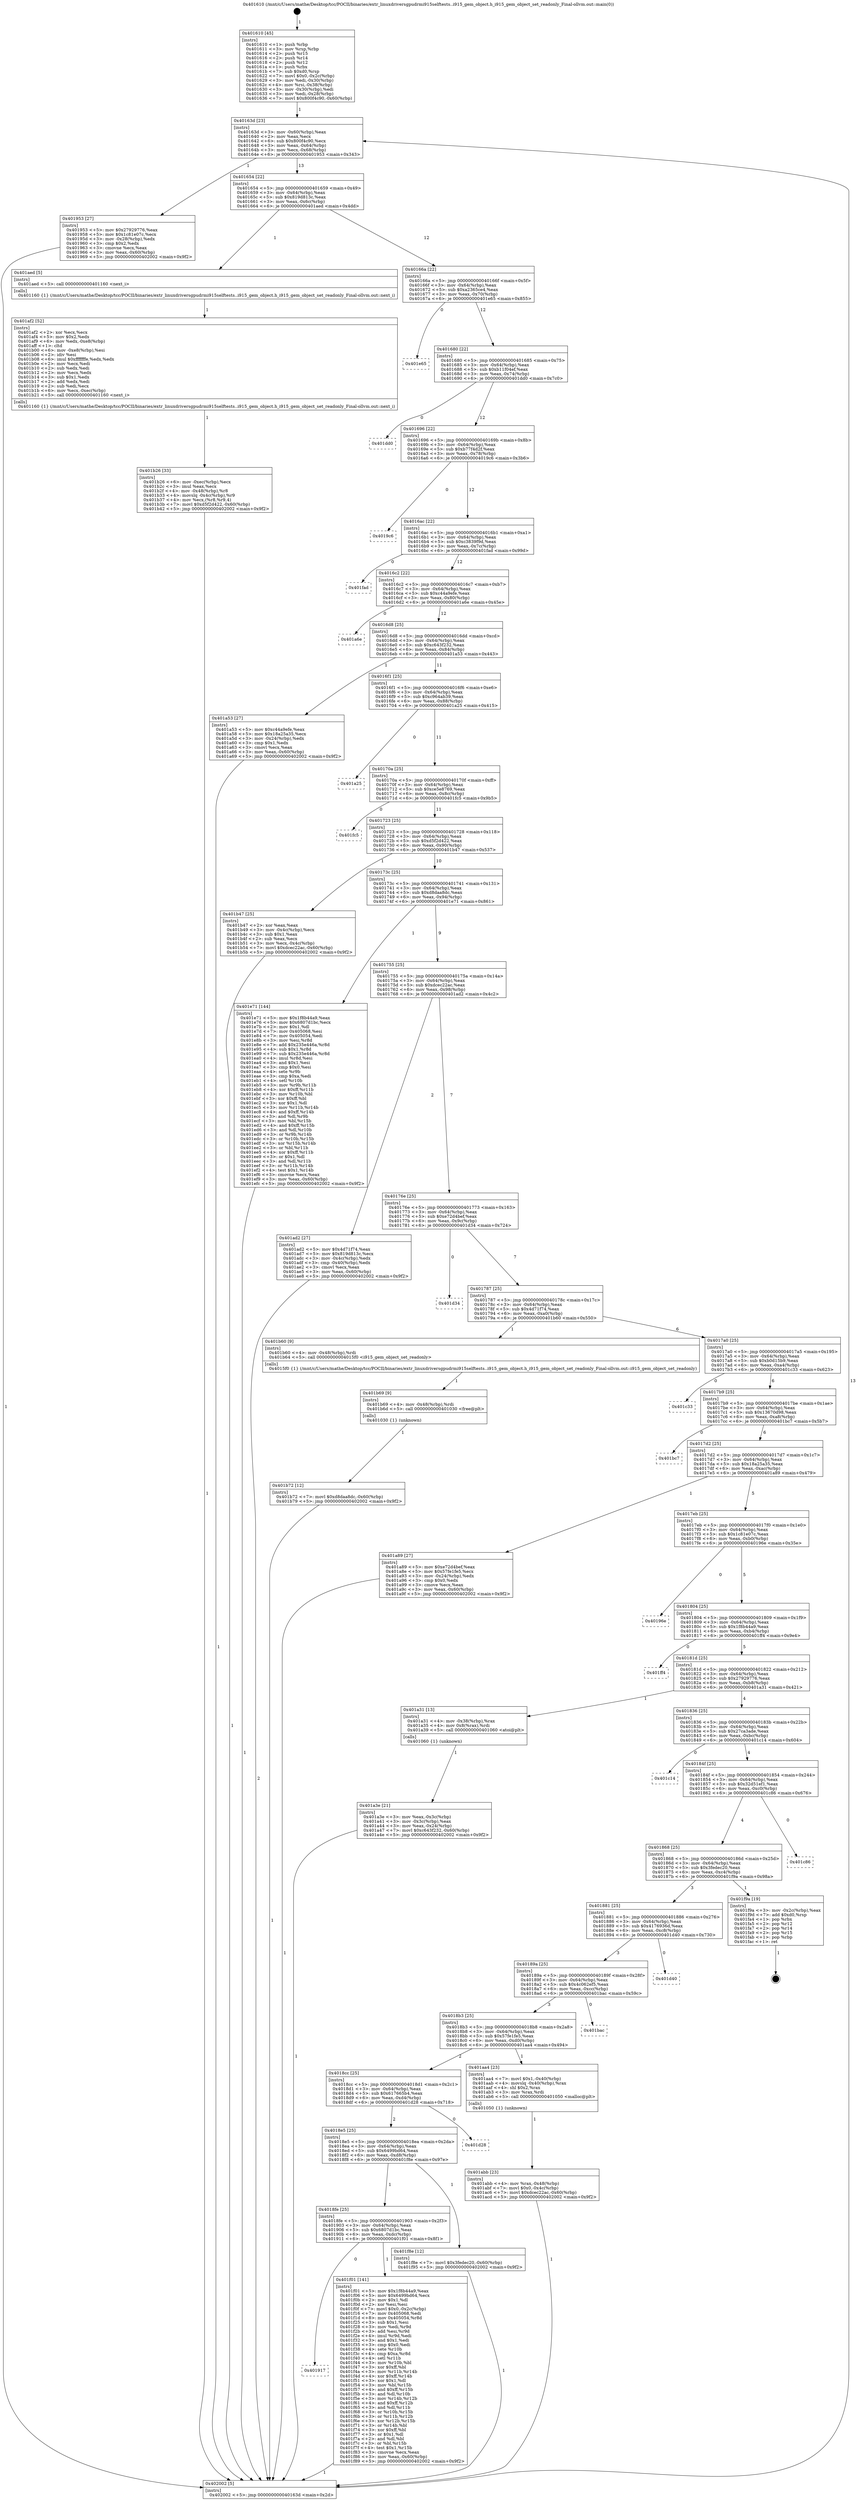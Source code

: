 digraph "0x401610" {
  label = "0x401610 (/mnt/c/Users/mathe/Desktop/tcc/POCII/binaries/extr_linuxdriversgpudrmi915selftests..i915_gem_object.h_i915_gem_object_set_readonly_Final-ollvm.out::main(0))"
  labelloc = "t"
  node[shape=record]

  Entry [label="",width=0.3,height=0.3,shape=circle,fillcolor=black,style=filled]
  "0x40163d" [label="{
     0x40163d [23]\l
     | [instrs]\l
     &nbsp;&nbsp;0x40163d \<+3\>: mov -0x60(%rbp),%eax\l
     &nbsp;&nbsp;0x401640 \<+2\>: mov %eax,%ecx\l
     &nbsp;&nbsp;0x401642 \<+6\>: sub $0x800f4c90,%ecx\l
     &nbsp;&nbsp;0x401648 \<+3\>: mov %eax,-0x64(%rbp)\l
     &nbsp;&nbsp;0x40164b \<+3\>: mov %ecx,-0x68(%rbp)\l
     &nbsp;&nbsp;0x40164e \<+6\>: je 0000000000401953 \<main+0x343\>\l
  }"]
  "0x401953" [label="{
     0x401953 [27]\l
     | [instrs]\l
     &nbsp;&nbsp;0x401953 \<+5\>: mov $0x27929776,%eax\l
     &nbsp;&nbsp;0x401958 \<+5\>: mov $0x1c81e07c,%ecx\l
     &nbsp;&nbsp;0x40195d \<+3\>: mov -0x28(%rbp),%edx\l
     &nbsp;&nbsp;0x401960 \<+3\>: cmp $0x2,%edx\l
     &nbsp;&nbsp;0x401963 \<+3\>: cmovne %ecx,%eax\l
     &nbsp;&nbsp;0x401966 \<+3\>: mov %eax,-0x60(%rbp)\l
     &nbsp;&nbsp;0x401969 \<+5\>: jmp 0000000000402002 \<main+0x9f2\>\l
  }"]
  "0x401654" [label="{
     0x401654 [22]\l
     | [instrs]\l
     &nbsp;&nbsp;0x401654 \<+5\>: jmp 0000000000401659 \<main+0x49\>\l
     &nbsp;&nbsp;0x401659 \<+3\>: mov -0x64(%rbp),%eax\l
     &nbsp;&nbsp;0x40165c \<+5\>: sub $0x819d813c,%eax\l
     &nbsp;&nbsp;0x401661 \<+3\>: mov %eax,-0x6c(%rbp)\l
     &nbsp;&nbsp;0x401664 \<+6\>: je 0000000000401aed \<main+0x4dd\>\l
  }"]
  "0x402002" [label="{
     0x402002 [5]\l
     | [instrs]\l
     &nbsp;&nbsp;0x402002 \<+5\>: jmp 000000000040163d \<main+0x2d\>\l
  }"]
  "0x401610" [label="{
     0x401610 [45]\l
     | [instrs]\l
     &nbsp;&nbsp;0x401610 \<+1\>: push %rbp\l
     &nbsp;&nbsp;0x401611 \<+3\>: mov %rsp,%rbp\l
     &nbsp;&nbsp;0x401614 \<+2\>: push %r15\l
     &nbsp;&nbsp;0x401616 \<+2\>: push %r14\l
     &nbsp;&nbsp;0x401618 \<+2\>: push %r12\l
     &nbsp;&nbsp;0x40161a \<+1\>: push %rbx\l
     &nbsp;&nbsp;0x40161b \<+7\>: sub $0xd0,%rsp\l
     &nbsp;&nbsp;0x401622 \<+7\>: movl $0x0,-0x2c(%rbp)\l
     &nbsp;&nbsp;0x401629 \<+3\>: mov %edi,-0x30(%rbp)\l
     &nbsp;&nbsp;0x40162c \<+4\>: mov %rsi,-0x38(%rbp)\l
     &nbsp;&nbsp;0x401630 \<+3\>: mov -0x30(%rbp),%edi\l
     &nbsp;&nbsp;0x401633 \<+3\>: mov %edi,-0x28(%rbp)\l
     &nbsp;&nbsp;0x401636 \<+7\>: movl $0x800f4c90,-0x60(%rbp)\l
  }"]
  Exit [label="",width=0.3,height=0.3,shape=circle,fillcolor=black,style=filled,peripheries=2]
  "0x401aed" [label="{
     0x401aed [5]\l
     | [instrs]\l
     &nbsp;&nbsp;0x401aed \<+5\>: call 0000000000401160 \<next_i\>\l
     | [calls]\l
     &nbsp;&nbsp;0x401160 \{1\} (/mnt/c/Users/mathe/Desktop/tcc/POCII/binaries/extr_linuxdriversgpudrmi915selftests..i915_gem_object.h_i915_gem_object_set_readonly_Final-ollvm.out::next_i)\l
  }"]
  "0x40166a" [label="{
     0x40166a [22]\l
     | [instrs]\l
     &nbsp;&nbsp;0x40166a \<+5\>: jmp 000000000040166f \<main+0x5f\>\l
     &nbsp;&nbsp;0x40166f \<+3\>: mov -0x64(%rbp),%eax\l
     &nbsp;&nbsp;0x401672 \<+5\>: sub $0xa2365ce4,%eax\l
     &nbsp;&nbsp;0x401677 \<+3\>: mov %eax,-0x70(%rbp)\l
     &nbsp;&nbsp;0x40167a \<+6\>: je 0000000000401e65 \<main+0x855\>\l
  }"]
  "0x401917" [label="{
     0x401917\l
  }", style=dashed]
  "0x401e65" [label="{
     0x401e65\l
  }", style=dashed]
  "0x401680" [label="{
     0x401680 [22]\l
     | [instrs]\l
     &nbsp;&nbsp;0x401680 \<+5\>: jmp 0000000000401685 \<main+0x75\>\l
     &nbsp;&nbsp;0x401685 \<+3\>: mov -0x64(%rbp),%eax\l
     &nbsp;&nbsp;0x401688 \<+5\>: sub $0xb11f04ef,%eax\l
     &nbsp;&nbsp;0x40168d \<+3\>: mov %eax,-0x74(%rbp)\l
     &nbsp;&nbsp;0x401690 \<+6\>: je 0000000000401dd0 \<main+0x7c0\>\l
  }"]
  "0x401f01" [label="{
     0x401f01 [141]\l
     | [instrs]\l
     &nbsp;&nbsp;0x401f01 \<+5\>: mov $0x1f8b44a9,%eax\l
     &nbsp;&nbsp;0x401f06 \<+5\>: mov $0x6499bd64,%ecx\l
     &nbsp;&nbsp;0x401f0b \<+2\>: mov $0x1,%dl\l
     &nbsp;&nbsp;0x401f0d \<+2\>: xor %esi,%esi\l
     &nbsp;&nbsp;0x401f0f \<+7\>: movl $0x0,-0x2c(%rbp)\l
     &nbsp;&nbsp;0x401f16 \<+7\>: mov 0x405068,%edi\l
     &nbsp;&nbsp;0x401f1d \<+8\>: mov 0x405054,%r8d\l
     &nbsp;&nbsp;0x401f25 \<+3\>: sub $0x1,%esi\l
     &nbsp;&nbsp;0x401f28 \<+3\>: mov %edi,%r9d\l
     &nbsp;&nbsp;0x401f2b \<+3\>: add %esi,%r9d\l
     &nbsp;&nbsp;0x401f2e \<+4\>: imul %r9d,%edi\l
     &nbsp;&nbsp;0x401f32 \<+3\>: and $0x1,%edi\l
     &nbsp;&nbsp;0x401f35 \<+3\>: cmp $0x0,%edi\l
     &nbsp;&nbsp;0x401f38 \<+4\>: sete %r10b\l
     &nbsp;&nbsp;0x401f3c \<+4\>: cmp $0xa,%r8d\l
     &nbsp;&nbsp;0x401f40 \<+4\>: setl %r11b\l
     &nbsp;&nbsp;0x401f44 \<+3\>: mov %r10b,%bl\l
     &nbsp;&nbsp;0x401f47 \<+3\>: xor $0xff,%bl\l
     &nbsp;&nbsp;0x401f4a \<+3\>: mov %r11b,%r14b\l
     &nbsp;&nbsp;0x401f4d \<+4\>: xor $0xff,%r14b\l
     &nbsp;&nbsp;0x401f51 \<+3\>: xor $0x1,%dl\l
     &nbsp;&nbsp;0x401f54 \<+3\>: mov %bl,%r15b\l
     &nbsp;&nbsp;0x401f57 \<+4\>: and $0xff,%r15b\l
     &nbsp;&nbsp;0x401f5b \<+3\>: and %dl,%r10b\l
     &nbsp;&nbsp;0x401f5e \<+3\>: mov %r14b,%r12b\l
     &nbsp;&nbsp;0x401f61 \<+4\>: and $0xff,%r12b\l
     &nbsp;&nbsp;0x401f65 \<+3\>: and %dl,%r11b\l
     &nbsp;&nbsp;0x401f68 \<+3\>: or %r10b,%r15b\l
     &nbsp;&nbsp;0x401f6b \<+3\>: or %r11b,%r12b\l
     &nbsp;&nbsp;0x401f6e \<+3\>: xor %r12b,%r15b\l
     &nbsp;&nbsp;0x401f71 \<+3\>: or %r14b,%bl\l
     &nbsp;&nbsp;0x401f74 \<+3\>: xor $0xff,%bl\l
     &nbsp;&nbsp;0x401f77 \<+3\>: or $0x1,%dl\l
     &nbsp;&nbsp;0x401f7a \<+2\>: and %dl,%bl\l
     &nbsp;&nbsp;0x401f7c \<+3\>: or %bl,%r15b\l
     &nbsp;&nbsp;0x401f7f \<+4\>: test $0x1,%r15b\l
     &nbsp;&nbsp;0x401f83 \<+3\>: cmovne %ecx,%eax\l
     &nbsp;&nbsp;0x401f86 \<+3\>: mov %eax,-0x60(%rbp)\l
     &nbsp;&nbsp;0x401f89 \<+5\>: jmp 0000000000402002 \<main+0x9f2\>\l
  }"]
  "0x401dd0" [label="{
     0x401dd0\l
  }", style=dashed]
  "0x401696" [label="{
     0x401696 [22]\l
     | [instrs]\l
     &nbsp;&nbsp;0x401696 \<+5\>: jmp 000000000040169b \<main+0x8b\>\l
     &nbsp;&nbsp;0x40169b \<+3\>: mov -0x64(%rbp),%eax\l
     &nbsp;&nbsp;0x40169e \<+5\>: sub $0xb77f4d2f,%eax\l
     &nbsp;&nbsp;0x4016a3 \<+3\>: mov %eax,-0x78(%rbp)\l
     &nbsp;&nbsp;0x4016a6 \<+6\>: je 00000000004019c6 \<main+0x3b6\>\l
  }"]
  "0x4018fe" [label="{
     0x4018fe [25]\l
     | [instrs]\l
     &nbsp;&nbsp;0x4018fe \<+5\>: jmp 0000000000401903 \<main+0x2f3\>\l
     &nbsp;&nbsp;0x401903 \<+3\>: mov -0x64(%rbp),%eax\l
     &nbsp;&nbsp;0x401906 \<+5\>: sub $0x6807d1bc,%eax\l
     &nbsp;&nbsp;0x40190b \<+6\>: mov %eax,-0xdc(%rbp)\l
     &nbsp;&nbsp;0x401911 \<+6\>: je 0000000000401f01 \<main+0x8f1\>\l
  }"]
  "0x4019c6" [label="{
     0x4019c6\l
  }", style=dashed]
  "0x4016ac" [label="{
     0x4016ac [22]\l
     | [instrs]\l
     &nbsp;&nbsp;0x4016ac \<+5\>: jmp 00000000004016b1 \<main+0xa1\>\l
     &nbsp;&nbsp;0x4016b1 \<+3\>: mov -0x64(%rbp),%eax\l
     &nbsp;&nbsp;0x4016b4 \<+5\>: sub $0xc3839f9d,%eax\l
     &nbsp;&nbsp;0x4016b9 \<+3\>: mov %eax,-0x7c(%rbp)\l
     &nbsp;&nbsp;0x4016bc \<+6\>: je 0000000000401fad \<main+0x99d\>\l
  }"]
  "0x401f8e" [label="{
     0x401f8e [12]\l
     | [instrs]\l
     &nbsp;&nbsp;0x401f8e \<+7\>: movl $0x3fedec20,-0x60(%rbp)\l
     &nbsp;&nbsp;0x401f95 \<+5\>: jmp 0000000000402002 \<main+0x9f2\>\l
  }"]
  "0x401fad" [label="{
     0x401fad\l
  }", style=dashed]
  "0x4016c2" [label="{
     0x4016c2 [22]\l
     | [instrs]\l
     &nbsp;&nbsp;0x4016c2 \<+5\>: jmp 00000000004016c7 \<main+0xb7\>\l
     &nbsp;&nbsp;0x4016c7 \<+3\>: mov -0x64(%rbp),%eax\l
     &nbsp;&nbsp;0x4016ca \<+5\>: sub $0xc44a9efe,%eax\l
     &nbsp;&nbsp;0x4016cf \<+3\>: mov %eax,-0x80(%rbp)\l
     &nbsp;&nbsp;0x4016d2 \<+6\>: je 0000000000401a6e \<main+0x45e\>\l
  }"]
  "0x4018e5" [label="{
     0x4018e5 [25]\l
     | [instrs]\l
     &nbsp;&nbsp;0x4018e5 \<+5\>: jmp 00000000004018ea \<main+0x2da\>\l
     &nbsp;&nbsp;0x4018ea \<+3\>: mov -0x64(%rbp),%eax\l
     &nbsp;&nbsp;0x4018ed \<+5\>: sub $0x6499bd64,%eax\l
     &nbsp;&nbsp;0x4018f2 \<+6\>: mov %eax,-0xd8(%rbp)\l
     &nbsp;&nbsp;0x4018f8 \<+6\>: je 0000000000401f8e \<main+0x97e\>\l
  }"]
  "0x401a6e" [label="{
     0x401a6e\l
  }", style=dashed]
  "0x4016d8" [label="{
     0x4016d8 [25]\l
     | [instrs]\l
     &nbsp;&nbsp;0x4016d8 \<+5\>: jmp 00000000004016dd \<main+0xcd\>\l
     &nbsp;&nbsp;0x4016dd \<+3\>: mov -0x64(%rbp),%eax\l
     &nbsp;&nbsp;0x4016e0 \<+5\>: sub $0xc643f232,%eax\l
     &nbsp;&nbsp;0x4016e5 \<+6\>: mov %eax,-0x84(%rbp)\l
     &nbsp;&nbsp;0x4016eb \<+6\>: je 0000000000401a53 \<main+0x443\>\l
  }"]
  "0x401d28" [label="{
     0x401d28\l
  }", style=dashed]
  "0x401a53" [label="{
     0x401a53 [27]\l
     | [instrs]\l
     &nbsp;&nbsp;0x401a53 \<+5\>: mov $0xc44a9efe,%eax\l
     &nbsp;&nbsp;0x401a58 \<+5\>: mov $0x18a25a35,%ecx\l
     &nbsp;&nbsp;0x401a5d \<+3\>: mov -0x24(%rbp),%edx\l
     &nbsp;&nbsp;0x401a60 \<+3\>: cmp $0x1,%edx\l
     &nbsp;&nbsp;0x401a63 \<+3\>: cmovl %ecx,%eax\l
     &nbsp;&nbsp;0x401a66 \<+3\>: mov %eax,-0x60(%rbp)\l
     &nbsp;&nbsp;0x401a69 \<+5\>: jmp 0000000000402002 \<main+0x9f2\>\l
  }"]
  "0x4016f1" [label="{
     0x4016f1 [25]\l
     | [instrs]\l
     &nbsp;&nbsp;0x4016f1 \<+5\>: jmp 00000000004016f6 \<main+0xe6\>\l
     &nbsp;&nbsp;0x4016f6 \<+3\>: mov -0x64(%rbp),%eax\l
     &nbsp;&nbsp;0x4016f9 \<+5\>: sub $0xc964ab39,%eax\l
     &nbsp;&nbsp;0x4016fe \<+6\>: mov %eax,-0x88(%rbp)\l
     &nbsp;&nbsp;0x401704 \<+6\>: je 0000000000401a25 \<main+0x415\>\l
  }"]
  "0x401b72" [label="{
     0x401b72 [12]\l
     | [instrs]\l
     &nbsp;&nbsp;0x401b72 \<+7\>: movl $0xd8daa8dc,-0x60(%rbp)\l
     &nbsp;&nbsp;0x401b79 \<+5\>: jmp 0000000000402002 \<main+0x9f2\>\l
  }"]
  "0x401a25" [label="{
     0x401a25\l
  }", style=dashed]
  "0x40170a" [label="{
     0x40170a [25]\l
     | [instrs]\l
     &nbsp;&nbsp;0x40170a \<+5\>: jmp 000000000040170f \<main+0xff\>\l
     &nbsp;&nbsp;0x40170f \<+3\>: mov -0x64(%rbp),%eax\l
     &nbsp;&nbsp;0x401712 \<+5\>: sub $0xce5e8769,%eax\l
     &nbsp;&nbsp;0x401717 \<+6\>: mov %eax,-0x8c(%rbp)\l
     &nbsp;&nbsp;0x40171d \<+6\>: je 0000000000401fc5 \<main+0x9b5\>\l
  }"]
  "0x401b69" [label="{
     0x401b69 [9]\l
     | [instrs]\l
     &nbsp;&nbsp;0x401b69 \<+4\>: mov -0x48(%rbp),%rdi\l
     &nbsp;&nbsp;0x401b6d \<+5\>: call 0000000000401030 \<free@plt\>\l
     | [calls]\l
     &nbsp;&nbsp;0x401030 \{1\} (unknown)\l
  }"]
  "0x401fc5" [label="{
     0x401fc5\l
  }", style=dashed]
  "0x401723" [label="{
     0x401723 [25]\l
     | [instrs]\l
     &nbsp;&nbsp;0x401723 \<+5\>: jmp 0000000000401728 \<main+0x118\>\l
     &nbsp;&nbsp;0x401728 \<+3\>: mov -0x64(%rbp),%eax\l
     &nbsp;&nbsp;0x40172b \<+5\>: sub $0xd5f2d422,%eax\l
     &nbsp;&nbsp;0x401730 \<+6\>: mov %eax,-0x90(%rbp)\l
     &nbsp;&nbsp;0x401736 \<+6\>: je 0000000000401b47 \<main+0x537\>\l
  }"]
  "0x401b26" [label="{
     0x401b26 [33]\l
     | [instrs]\l
     &nbsp;&nbsp;0x401b26 \<+6\>: mov -0xec(%rbp),%ecx\l
     &nbsp;&nbsp;0x401b2c \<+3\>: imul %eax,%ecx\l
     &nbsp;&nbsp;0x401b2f \<+4\>: mov -0x48(%rbp),%r8\l
     &nbsp;&nbsp;0x401b33 \<+4\>: movslq -0x4c(%rbp),%r9\l
     &nbsp;&nbsp;0x401b37 \<+4\>: mov %ecx,(%r8,%r9,4)\l
     &nbsp;&nbsp;0x401b3b \<+7\>: movl $0xd5f2d422,-0x60(%rbp)\l
     &nbsp;&nbsp;0x401b42 \<+5\>: jmp 0000000000402002 \<main+0x9f2\>\l
  }"]
  "0x401b47" [label="{
     0x401b47 [25]\l
     | [instrs]\l
     &nbsp;&nbsp;0x401b47 \<+2\>: xor %eax,%eax\l
     &nbsp;&nbsp;0x401b49 \<+3\>: mov -0x4c(%rbp),%ecx\l
     &nbsp;&nbsp;0x401b4c \<+3\>: sub $0x1,%eax\l
     &nbsp;&nbsp;0x401b4f \<+2\>: sub %eax,%ecx\l
     &nbsp;&nbsp;0x401b51 \<+3\>: mov %ecx,-0x4c(%rbp)\l
     &nbsp;&nbsp;0x401b54 \<+7\>: movl $0xdcec22ac,-0x60(%rbp)\l
     &nbsp;&nbsp;0x401b5b \<+5\>: jmp 0000000000402002 \<main+0x9f2\>\l
  }"]
  "0x40173c" [label="{
     0x40173c [25]\l
     | [instrs]\l
     &nbsp;&nbsp;0x40173c \<+5\>: jmp 0000000000401741 \<main+0x131\>\l
     &nbsp;&nbsp;0x401741 \<+3\>: mov -0x64(%rbp),%eax\l
     &nbsp;&nbsp;0x401744 \<+5\>: sub $0xd8daa8dc,%eax\l
     &nbsp;&nbsp;0x401749 \<+6\>: mov %eax,-0x94(%rbp)\l
     &nbsp;&nbsp;0x40174f \<+6\>: je 0000000000401e71 \<main+0x861\>\l
  }"]
  "0x401af2" [label="{
     0x401af2 [52]\l
     | [instrs]\l
     &nbsp;&nbsp;0x401af2 \<+2\>: xor %ecx,%ecx\l
     &nbsp;&nbsp;0x401af4 \<+5\>: mov $0x2,%edx\l
     &nbsp;&nbsp;0x401af9 \<+6\>: mov %edx,-0xe8(%rbp)\l
     &nbsp;&nbsp;0x401aff \<+1\>: cltd\l
     &nbsp;&nbsp;0x401b00 \<+6\>: mov -0xe8(%rbp),%esi\l
     &nbsp;&nbsp;0x401b06 \<+2\>: idiv %esi\l
     &nbsp;&nbsp;0x401b08 \<+6\>: imul $0xfffffffe,%edx,%edx\l
     &nbsp;&nbsp;0x401b0e \<+2\>: mov %ecx,%edi\l
     &nbsp;&nbsp;0x401b10 \<+2\>: sub %edx,%edi\l
     &nbsp;&nbsp;0x401b12 \<+2\>: mov %ecx,%edx\l
     &nbsp;&nbsp;0x401b14 \<+3\>: sub $0x1,%edx\l
     &nbsp;&nbsp;0x401b17 \<+2\>: add %edx,%edi\l
     &nbsp;&nbsp;0x401b19 \<+2\>: sub %edi,%ecx\l
     &nbsp;&nbsp;0x401b1b \<+6\>: mov %ecx,-0xec(%rbp)\l
     &nbsp;&nbsp;0x401b21 \<+5\>: call 0000000000401160 \<next_i\>\l
     | [calls]\l
     &nbsp;&nbsp;0x401160 \{1\} (/mnt/c/Users/mathe/Desktop/tcc/POCII/binaries/extr_linuxdriversgpudrmi915selftests..i915_gem_object.h_i915_gem_object_set_readonly_Final-ollvm.out::next_i)\l
  }"]
  "0x401e71" [label="{
     0x401e71 [144]\l
     | [instrs]\l
     &nbsp;&nbsp;0x401e71 \<+5\>: mov $0x1f8b44a9,%eax\l
     &nbsp;&nbsp;0x401e76 \<+5\>: mov $0x6807d1bc,%ecx\l
     &nbsp;&nbsp;0x401e7b \<+2\>: mov $0x1,%dl\l
     &nbsp;&nbsp;0x401e7d \<+7\>: mov 0x405068,%esi\l
     &nbsp;&nbsp;0x401e84 \<+7\>: mov 0x405054,%edi\l
     &nbsp;&nbsp;0x401e8b \<+3\>: mov %esi,%r8d\l
     &nbsp;&nbsp;0x401e8e \<+7\>: add $0x235e446a,%r8d\l
     &nbsp;&nbsp;0x401e95 \<+4\>: sub $0x1,%r8d\l
     &nbsp;&nbsp;0x401e99 \<+7\>: sub $0x235e446a,%r8d\l
     &nbsp;&nbsp;0x401ea0 \<+4\>: imul %r8d,%esi\l
     &nbsp;&nbsp;0x401ea4 \<+3\>: and $0x1,%esi\l
     &nbsp;&nbsp;0x401ea7 \<+3\>: cmp $0x0,%esi\l
     &nbsp;&nbsp;0x401eaa \<+4\>: sete %r9b\l
     &nbsp;&nbsp;0x401eae \<+3\>: cmp $0xa,%edi\l
     &nbsp;&nbsp;0x401eb1 \<+4\>: setl %r10b\l
     &nbsp;&nbsp;0x401eb5 \<+3\>: mov %r9b,%r11b\l
     &nbsp;&nbsp;0x401eb8 \<+4\>: xor $0xff,%r11b\l
     &nbsp;&nbsp;0x401ebc \<+3\>: mov %r10b,%bl\l
     &nbsp;&nbsp;0x401ebf \<+3\>: xor $0xff,%bl\l
     &nbsp;&nbsp;0x401ec2 \<+3\>: xor $0x1,%dl\l
     &nbsp;&nbsp;0x401ec5 \<+3\>: mov %r11b,%r14b\l
     &nbsp;&nbsp;0x401ec8 \<+4\>: and $0xff,%r14b\l
     &nbsp;&nbsp;0x401ecc \<+3\>: and %dl,%r9b\l
     &nbsp;&nbsp;0x401ecf \<+3\>: mov %bl,%r15b\l
     &nbsp;&nbsp;0x401ed2 \<+4\>: and $0xff,%r15b\l
     &nbsp;&nbsp;0x401ed6 \<+3\>: and %dl,%r10b\l
     &nbsp;&nbsp;0x401ed9 \<+3\>: or %r9b,%r14b\l
     &nbsp;&nbsp;0x401edc \<+3\>: or %r10b,%r15b\l
     &nbsp;&nbsp;0x401edf \<+3\>: xor %r15b,%r14b\l
     &nbsp;&nbsp;0x401ee2 \<+3\>: or %bl,%r11b\l
     &nbsp;&nbsp;0x401ee5 \<+4\>: xor $0xff,%r11b\l
     &nbsp;&nbsp;0x401ee9 \<+3\>: or $0x1,%dl\l
     &nbsp;&nbsp;0x401eec \<+3\>: and %dl,%r11b\l
     &nbsp;&nbsp;0x401eef \<+3\>: or %r11b,%r14b\l
     &nbsp;&nbsp;0x401ef2 \<+4\>: test $0x1,%r14b\l
     &nbsp;&nbsp;0x401ef6 \<+3\>: cmovne %ecx,%eax\l
     &nbsp;&nbsp;0x401ef9 \<+3\>: mov %eax,-0x60(%rbp)\l
     &nbsp;&nbsp;0x401efc \<+5\>: jmp 0000000000402002 \<main+0x9f2\>\l
  }"]
  "0x401755" [label="{
     0x401755 [25]\l
     | [instrs]\l
     &nbsp;&nbsp;0x401755 \<+5\>: jmp 000000000040175a \<main+0x14a\>\l
     &nbsp;&nbsp;0x40175a \<+3\>: mov -0x64(%rbp),%eax\l
     &nbsp;&nbsp;0x40175d \<+5\>: sub $0xdcec22ac,%eax\l
     &nbsp;&nbsp;0x401762 \<+6\>: mov %eax,-0x98(%rbp)\l
     &nbsp;&nbsp;0x401768 \<+6\>: je 0000000000401ad2 \<main+0x4c2\>\l
  }"]
  "0x401abb" [label="{
     0x401abb [23]\l
     | [instrs]\l
     &nbsp;&nbsp;0x401abb \<+4\>: mov %rax,-0x48(%rbp)\l
     &nbsp;&nbsp;0x401abf \<+7\>: movl $0x0,-0x4c(%rbp)\l
     &nbsp;&nbsp;0x401ac6 \<+7\>: movl $0xdcec22ac,-0x60(%rbp)\l
     &nbsp;&nbsp;0x401acd \<+5\>: jmp 0000000000402002 \<main+0x9f2\>\l
  }"]
  "0x401ad2" [label="{
     0x401ad2 [27]\l
     | [instrs]\l
     &nbsp;&nbsp;0x401ad2 \<+5\>: mov $0x4d71f74,%eax\l
     &nbsp;&nbsp;0x401ad7 \<+5\>: mov $0x819d813c,%ecx\l
     &nbsp;&nbsp;0x401adc \<+3\>: mov -0x4c(%rbp),%edx\l
     &nbsp;&nbsp;0x401adf \<+3\>: cmp -0x40(%rbp),%edx\l
     &nbsp;&nbsp;0x401ae2 \<+3\>: cmovl %ecx,%eax\l
     &nbsp;&nbsp;0x401ae5 \<+3\>: mov %eax,-0x60(%rbp)\l
     &nbsp;&nbsp;0x401ae8 \<+5\>: jmp 0000000000402002 \<main+0x9f2\>\l
  }"]
  "0x40176e" [label="{
     0x40176e [25]\l
     | [instrs]\l
     &nbsp;&nbsp;0x40176e \<+5\>: jmp 0000000000401773 \<main+0x163\>\l
     &nbsp;&nbsp;0x401773 \<+3\>: mov -0x64(%rbp),%eax\l
     &nbsp;&nbsp;0x401776 \<+5\>: sub $0xe72d4bef,%eax\l
     &nbsp;&nbsp;0x40177b \<+6\>: mov %eax,-0x9c(%rbp)\l
     &nbsp;&nbsp;0x401781 \<+6\>: je 0000000000401d34 \<main+0x724\>\l
  }"]
  "0x4018cc" [label="{
     0x4018cc [25]\l
     | [instrs]\l
     &nbsp;&nbsp;0x4018cc \<+5\>: jmp 00000000004018d1 \<main+0x2c1\>\l
     &nbsp;&nbsp;0x4018d1 \<+3\>: mov -0x64(%rbp),%eax\l
     &nbsp;&nbsp;0x4018d4 \<+5\>: sub $0x617665b4,%eax\l
     &nbsp;&nbsp;0x4018d9 \<+6\>: mov %eax,-0xd4(%rbp)\l
     &nbsp;&nbsp;0x4018df \<+6\>: je 0000000000401d28 \<main+0x718\>\l
  }"]
  "0x401d34" [label="{
     0x401d34\l
  }", style=dashed]
  "0x401787" [label="{
     0x401787 [25]\l
     | [instrs]\l
     &nbsp;&nbsp;0x401787 \<+5\>: jmp 000000000040178c \<main+0x17c\>\l
     &nbsp;&nbsp;0x40178c \<+3\>: mov -0x64(%rbp),%eax\l
     &nbsp;&nbsp;0x40178f \<+5\>: sub $0x4d71f74,%eax\l
     &nbsp;&nbsp;0x401794 \<+6\>: mov %eax,-0xa0(%rbp)\l
     &nbsp;&nbsp;0x40179a \<+6\>: je 0000000000401b60 \<main+0x550\>\l
  }"]
  "0x401aa4" [label="{
     0x401aa4 [23]\l
     | [instrs]\l
     &nbsp;&nbsp;0x401aa4 \<+7\>: movl $0x1,-0x40(%rbp)\l
     &nbsp;&nbsp;0x401aab \<+4\>: movslq -0x40(%rbp),%rax\l
     &nbsp;&nbsp;0x401aaf \<+4\>: shl $0x2,%rax\l
     &nbsp;&nbsp;0x401ab3 \<+3\>: mov %rax,%rdi\l
     &nbsp;&nbsp;0x401ab6 \<+5\>: call 0000000000401050 \<malloc@plt\>\l
     | [calls]\l
     &nbsp;&nbsp;0x401050 \{1\} (unknown)\l
  }"]
  "0x401b60" [label="{
     0x401b60 [9]\l
     | [instrs]\l
     &nbsp;&nbsp;0x401b60 \<+4\>: mov -0x48(%rbp),%rdi\l
     &nbsp;&nbsp;0x401b64 \<+5\>: call 00000000004015f0 \<i915_gem_object_set_readonly\>\l
     | [calls]\l
     &nbsp;&nbsp;0x4015f0 \{1\} (/mnt/c/Users/mathe/Desktop/tcc/POCII/binaries/extr_linuxdriversgpudrmi915selftests..i915_gem_object.h_i915_gem_object_set_readonly_Final-ollvm.out::i915_gem_object_set_readonly)\l
  }"]
  "0x4017a0" [label="{
     0x4017a0 [25]\l
     | [instrs]\l
     &nbsp;&nbsp;0x4017a0 \<+5\>: jmp 00000000004017a5 \<main+0x195\>\l
     &nbsp;&nbsp;0x4017a5 \<+3\>: mov -0x64(%rbp),%eax\l
     &nbsp;&nbsp;0x4017a8 \<+5\>: sub $0xb0d15b9,%eax\l
     &nbsp;&nbsp;0x4017ad \<+6\>: mov %eax,-0xa4(%rbp)\l
     &nbsp;&nbsp;0x4017b3 \<+6\>: je 0000000000401c33 \<main+0x623\>\l
  }"]
  "0x4018b3" [label="{
     0x4018b3 [25]\l
     | [instrs]\l
     &nbsp;&nbsp;0x4018b3 \<+5\>: jmp 00000000004018b8 \<main+0x2a8\>\l
     &nbsp;&nbsp;0x4018b8 \<+3\>: mov -0x64(%rbp),%eax\l
     &nbsp;&nbsp;0x4018bb \<+5\>: sub $0x57fe1fe5,%eax\l
     &nbsp;&nbsp;0x4018c0 \<+6\>: mov %eax,-0xd0(%rbp)\l
     &nbsp;&nbsp;0x4018c6 \<+6\>: je 0000000000401aa4 \<main+0x494\>\l
  }"]
  "0x401c33" [label="{
     0x401c33\l
  }", style=dashed]
  "0x4017b9" [label="{
     0x4017b9 [25]\l
     | [instrs]\l
     &nbsp;&nbsp;0x4017b9 \<+5\>: jmp 00000000004017be \<main+0x1ae\>\l
     &nbsp;&nbsp;0x4017be \<+3\>: mov -0x64(%rbp),%eax\l
     &nbsp;&nbsp;0x4017c1 \<+5\>: sub $0x13670d98,%eax\l
     &nbsp;&nbsp;0x4017c6 \<+6\>: mov %eax,-0xa8(%rbp)\l
     &nbsp;&nbsp;0x4017cc \<+6\>: je 0000000000401bc7 \<main+0x5b7\>\l
  }"]
  "0x401bac" [label="{
     0x401bac\l
  }", style=dashed]
  "0x401bc7" [label="{
     0x401bc7\l
  }", style=dashed]
  "0x4017d2" [label="{
     0x4017d2 [25]\l
     | [instrs]\l
     &nbsp;&nbsp;0x4017d2 \<+5\>: jmp 00000000004017d7 \<main+0x1c7\>\l
     &nbsp;&nbsp;0x4017d7 \<+3\>: mov -0x64(%rbp),%eax\l
     &nbsp;&nbsp;0x4017da \<+5\>: sub $0x18a25a35,%eax\l
     &nbsp;&nbsp;0x4017df \<+6\>: mov %eax,-0xac(%rbp)\l
     &nbsp;&nbsp;0x4017e5 \<+6\>: je 0000000000401a89 \<main+0x479\>\l
  }"]
  "0x40189a" [label="{
     0x40189a [25]\l
     | [instrs]\l
     &nbsp;&nbsp;0x40189a \<+5\>: jmp 000000000040189f \<main+0x28f\>\l
     &nbsp;&nbsp;0x40189f \<+3\>: mov -0x64(%rbp),%eax\l
     &nbsp;&nbsp;0x4018a2 \<+5\>: sub $0x4c062ef5,%eax\l
     &nbsp;&nbsp;0x4018a7 \<+6\>: mov %eax,-0xcc(%rbp)\l
     &nbsp;&nbsp;0x4018ad \<+6\>: je 0000000000401bac \<main+0x59c\>\l
  }"]
  "0x401a89" [label="{
     0x401a89 [27]\l
     | [instrs]\l
     &nbsp;&nbsp;0x401a89 \<+5\>: mov $0xe72d4bef,%eax\l
     &nbsp;&nbsp;0x401a8e \<+5\>: mov $0x57fe1fe5,%ecx\l
     &nbsp;&nbsp;0x401a93 \<+3\>: mov -0x24(%rbp),%edx\l
     &nbsp;&nbsp;0x401a96 \<+3\>: cmp $0x0,%edx\l
     &nbsp;&nbsp;0x401a99 \<+3\>: cmove %ecx,%eax\l
     &nbsp;&nbsp;0x401a9c \<+3\>: mov %eax,-0x60(%rbp)\l
     &nbsp;&nbsp;0x401a9f \<+5\>: jmp 0000000000402002 \<main+0x9f2\>\l
  }"]
  "0x4017eb" [label="{
     0x4017eb [25]\l
     | [instrs]\l
     &nbsp;&nbsp;0x4017eb \<+5\>: jmp 00000000004017f0 \<main+0x1e0\>\l
     &nbsp;&nbsp;0x4017f0 \<+3\>: mov -0x64(%rbp),%eax\l
     &nbsp;&nbsp;0x4017f3 \<+5\>: sub $0x1c81e07c,%eax\l
     &nbsp;&nbsp;0x4017f8 \<+6\>: mov %eax,-0xb0(%rbp)\l
     &nbsp;&nbsp;0x4017fe \<+6\>: je 000000000040196e \<main+0x35e\>\l
  }"]
  "0x401d40" [label="{
     0x401d40\l
  }", style=dashed]
  "0x40196e" [label="{
     0x40196e\l
  }", style=dashed]
  "0x401804" [label="{
     0x401804 [25]\l
     | [instrs]\l
     &nbsp;&nbsp;0x401804 \<+5\>: jmp 0000000000401809 \<main+0x1f9\>\l
     &nbsp;&nbsp;0x401809 \<+3\>: mov -0x64(%rbp),%eax\l
     &nbsp;&nbsp;0x40180c \<+5\>: sub $0x1f8b44a9,%eax\l
     &nbsp;&nbsp;0x401811 \<+6\>: mov %eax,-0xb4(%rbp)\l
     &nbsp;&nbsp;0x401817 \<+6\>: je 0000000000401ff4 \<main+0x9e4\>\l
  }"]
  "0x401881" [label="{
     0x401881 [25]\l
     | [instrs]\l
     &nbsp;&nbsp;0x401881 \<+5\>: jmp 0000000000401886 \<main+0x276\>\l
     &nbsp;&nbsp;0x401886 \<+3\>: mov -0x64(%rbp),%eax\l
     &nbsp;&nbsp;0x401889 \<+5\>: sub $0x4176936d,%eax\l
     &nbsp;&nbsp;0x40188e \<+6\>: mov %eax,-0xc8(%rbp)\l
     &nbsp;&nbsp;0x401894 \<+6\>: je 0000000000401d40 \<main+0x730\>\l
  }"]
  "0x401ff4" [label="{
     0x401ff4\l
  }", style=dashed]
  "0x40181d" [label="{
     0x40181d [25]\l
     | [instrs]\l
     &nbsp;&nbsp;0x40181d \<+5\>: jmp 0000000000401822 \<main+0x212\>\l
     &nbsp;&nbsp;0x401822 \<+3\>: mov -0x64(%rbp),%eax\l
     &nbsp;&nbsp;0x401825 \<+5\>: sub $0x27929776,%eax\l
     &nbsp;&nbsp;0x40182a \<+6\>: mov %eax,-0xb8(%rbp)\l
     &nbsp;&nbsp;0x401830 \<+6\>: je 0000000000401a31 \<main+0x421\>\l
  }"]
  "0x401f9a" [label="{
     0x401f9a [19]\l
     | [instrs]\l
     &nbsp;&nbsp;0x401f9a \<+3\>: mov -0x2c(%rbp),%eax\l
     &nbsp;&nbsp;0x401f9d \<+7\>: add $0xd0,%rsp\l
     &nbsp;&nbsp;0x401fa4 \<+1\>: pop %rbx\l
     &nbsp;&nbsp;0x401fa5 \<+2\>: pop %r12\l
     &nbsp;&nbsp;0x401fa7 \<+2\>: pop %r14\l
     &nbsp;&nbsp;0x401fa9 \<+2\>: pop %r15\l
     &nbsp;&nbsp;0x401fab \<+1\>: pop %rbp\l
     &nbsp;&nbsp;0x401fac \<+1\>: ret\l
  }"]
  "0x401a31" [label="{
     0x401a31 [13]\l
     | [instrs]\l
     &nbsp;&nbsp;0x401a31 \<+4\>: mov -0x38(%rbp),%rax\l
     &nbsp;&nbsp;0x401a35 \<+4\>: mov 0x8(%rax),%rdi\l
     &nbsp;&nbsp;0x401a39 \<+5\>: call 0000000000401060 \<atoi@plt\>\l
     | [calls]\l
     &nbsp;&nbsp;0x401060 \{1\} (unknown)\l
  }"]
  "0x401836" [label="{
     0x401836 [25]\l
     | [instrs]\l
     &nbsp;&nbsp;0x401836 \<+5\>: jmp 000000000040183b \<main+0x22b\>\l
     &nbsp;&nbsp;0x40183b \<+3\>: mov -0x64(%rbp),%eax\l
     &nbsp;&nbsp;0x40183e \<+5\>: sub $0x27ca3ade,%eax\l
     &nbsp;&nbsp;0x401843 \<+6\>: mov %eax,-0xbc(%rbp)\l
     &nbsp;&nbsp;0x401849 \<+6\>: je 0000000000401c14 \<main+0x604\>\l
  }"]
  "0x401a3e" [label="{
     0x401a3e [21]\l
     | [instrs]\l
     &nbsp;&nbsp;0x401a3e \<+3\>: mov %eax,-0x3c(%rbp)\l
     &nbsp;&nbsp;0x401a41 \<+3\>: mov -0x3c(%rbp),%eax\l
     &nbsp;&nbsp;0x401a44 \<+3\>: mov %eax,-0x24(%rbp)\l
     &nbsp;&nbsp;0x401a47 \<+7\>: movl $0xc643f232,-0x60(%rbp)\l
     &nbsp;&nbsp;0x401a4e \<+5\>: jmp 0000000000402002 \<main+0x9f2\>\l
  }"]
  "0x401868" [label="{
     0x401868 [25]\l
     | [instrs]\l
     &nbsp;&nbsp;0x401868 \<+5\>: jmp 000000000040186d \<main+0x25d\>\l
     &nbsp;&nbsp;0x40186d \<+3\>: mov -0x64(%rbp),%eax\l
     &nbsp;&nbsp;0x401870 \<+5\>: sub $0x3fedec20,%eax\l
     &nbsp;&nbsp;0x401875 \<+6\>: mov %eax,-0xc4(%rbp)\l
     &nbsp;&nbsp;0x40187b \<+6\>: je 0000000000401f9a \<main+0x98a\>\l
  }"]
  "0x401c14" [label="{
     0x401c14\l
  }", style=dashed]
  "0x40184f" [label="{
     0x40184f [25]\l
     | [instrs]\l
     &nbsp;&nbsp;0x40184f \<+5\>: jmp 0000000000401854 \<main+0x244\>\l
     &nbsp;&nbsp;0x401854 \<+3\>: mov -0x64(%rbp),%eax\l
     &nbsp;&nbsp;0x401857 \<+5\>: sub $0x32d51ef1,%eax\l
     &nbsp;&nbsp;0x40185c \<+6\>: mov %eax,-0xc0(%rbp)\l
     &nbsp;&nbsp;0x401862 \<+6\>: je 0000000000401c86 \<main+0x676\>\l
  }"]
  "0x401c86" [label="{
     0x401c86\l
  }", style=dashed]
  Entry -> "0x401610" [label=" 1"]
  "0x40163d" -> "0x401953" [label=" 1"]
  "0x40163d" -> "0x401654" [label=" 13"]
  "0x401953" -> "0x402002" [label=" 1"]
  "0x401610" -> "0x40163d" [label=" 1"]
  "0x402002" -> "0x40163d" [label=" 13"]
  "0x401f9a" -> Exit [label=" 1"]
  "0x401654" -> "0x401aed" [label=" 1"]
  "0x401654" -> "0x40166a" [label=" 12"]
  "0x401f8e" -> "0x402002" [label=" 1"]
  "0x40166a" -> "0x401e65" [label=" 0"]
  "0x40166a" -> "0x401680" [label=" 12"]
  "0x401f01" -> "0x402002" [label=" 1"]
  "0x401680" -> "0x401dd0" [label=" 0"]
  "0x401680" -> "0x401696" [label=" 12"]
  "0x4018fe" -> "0x401917" [label=" 0"]
  "0x401696" -> "0x4019c6" [label=" 0"]
  "0x401696" -> "0x4016ac" [label=" 12"]
  "0x4018fe" -> "0x401f01" [label=" 1"]
  "0x4016ac" -> "0x401fad" [label=" 0"]
  "0x4016ac" -> "0x4016c2" [label=" 12"]
  "0x4018e5" -> "0x4018fe" [label=" 1"]
  "0x4016c2" -> "0x401a6e" [label=" 0"]
  "0x4016c2" -> "0x4016d8" [label=" 12"]
  "0x4018e5" -> "0x401f8e" [label=" 1"]
  "0x4016d8" -> "0x401a53" [label=" 1"]
  "0x4016d8" -> "0x4016f1" [label=" 11"]
  "0x4018cc" -> "0x4018e5" [label=" 2"]
  "0x4016f1" -> "0x401a25" [label=" 0"]
  "0x4016f1" -> "0x40170a" [label=" 11"]
  "0x4018cc" -> "0x401d28" [label=" 0"]
  "0x40170a" -> "0x401fc5" [label=" 0"]
  "0x40170a" -> "0x401723" [label=" 11"]
  "0x401e71" -> "0x402002" [label=" 1"]
  "0x401723" -> "0x401b47" [label=" 1"]
  "0x401723" -> "0x40173c" [label=" 10"]
  "0x401b72" -> "0x402002" [label=" 1"]
  "0x40173c" -> "0x401e71" [label=" 1"]
  "0x40173c" -> "0x401755" [label=" 9"]
  "0x401b69" -> "0x401b72" [label=" 1"]
  "0x401755" -> "0x401ad2" [label=" 2"]
  "0x401755" -> "0x40176e" [label=" 7"]
  "0x401b60" -> "0x401b69" [label=" 1"]
  "0x40176e" -> "0x401d34" [label=" 0"]
  "0x40176e" -> "0x401787" [label=" 7"]
  "0x401b47" -> "0x402002" [label=" 1"]
  "0x401787" -> "0x401b60" [label=" 1"]
  "0x401787" -> "0x4017a0" [label=" 6"]
  "0x401b26" -> "0x402002" [label=" 1"]
  "0x4017a0" -> "0x401c33" [label=" 0"]
  "0x4017a0" -> "0x4017b9" [label=" 6"]
  "0x401aed" -> "0x401af2" [label=" 1"]
  "0x4017b9" -> "0x401bc7" [label=" 0"]
  "0x4017b9" -> "0x4017d2" [label=" 6"]
  "0x401ad2" -> "0x402002" [label=" 2"]
  "0x4017d2" -> "0x401a89" [label=" 1"]
  "0x4017d2" -> "0x4017eb" [label=" 5"]
  "0x401aa4" -> "0x401abb" [label=" 1"]
  "0x4017eb" -> "0x40196e" [label=" 0"]
  "0x4017eb" -> "0x401804" [label=" 5"]
  "0x4018b3" -> "0x4018cc" [label=" 2"]
  "0x401804" -> "0x401ff4" [label=" 0"]
  "0x401804" -> "0x40181d" [label=" 5"]
  "0x401af2" -> "0x401b26" [label=" 1"]
  "0x40181d" -> "0x401a31" [label=" 1"]
  "0x40181d" -> "0x401836" [label=" 4"]
  "0x401a31" -> "0x401a3e" [label=" 1"]
  "0x401a3e" -> "0x402002" [label=" 1"]
  "0x401a53" -> "0x402002" [label=" 1"]
  "0x401a89" -> "0x402002" [label=" 1"]
  "0x40189a" -> "0x4018b3" [label=" 3"]
  "0x401836" -> "0x401c14" [label=" 0"]
  "0x401836" -> "0x40184f" [label=" 4"]
  "0x401abb" -> "0x402002" [label=" 1"]
  "0x40184f" -> "0x401c86" [label=" 0"]
  "0x40184f" -> "0x401868" [label=" 4"]
  "0x40189a" -> "0x401bac" [label=" 0"]
  "0x401868" -> "0x401f9a" [label=" 1"]
  "0x401868" -> "0x401881" [label=" 3"]
  "0x4018b3" -> "0x401aa4" [label=" 1"]
  "0x401881" -> "0x401d40" [label=" 0"]
  "0x401881" -> "0x40189a" [label=" 3"]
}
